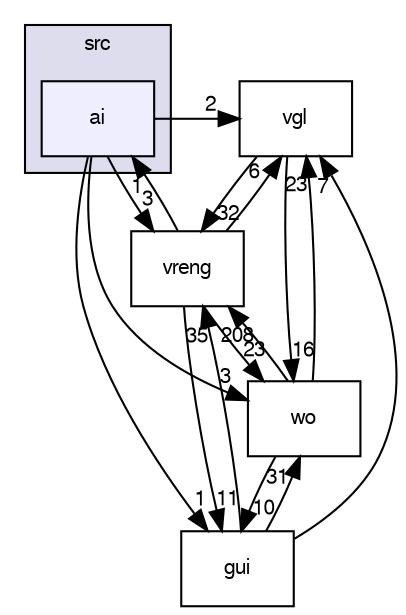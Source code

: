 digraph "src/ai" {
  bgcolor=transparent;
  compound=true
  node [ fontsize="10", fontname="FreeSans"];
  edge [ labelfontsize="10", labelfontname="FreeSans"];
  subgraph clusterdir_68267d1309a1af8e8297ef4c3efbcdba {
    graph [ bgcolor="#ddddee", pencolor="black", label="src" fontname="FreeSans", fontsize="10", URL="dir_68267d1309a1af8e8297ef4c3efbcdba.html"]
  dir_128a93aeeff33a8423f079f46929dbb3 [shape=box, label="ai", style="filled", fillcolor="#eeeeff", pencolor="black", URL="dir_128a93aeeff33a8423f079f46929dbb3.html"];
  }
  dir_981903f3ab163177d388991b4cc95d9c [shape=box label="vgl" URL="dir_981903f3ab163177d388991b4cc95d9c.html"];
  dir_99d0482cf009f9d97a0877749b817f19 [shape=box label="gui" URL="dir_99d0482cf009f9d97a0877749b817f19.html"];
  dir_1b06458bf0f41679338c4289b4a98da3 [shape=box label="vreng" URL="dir_1b06458bf0f41679338c4289b4a98da3.html"];
  dir_546d7bebc886ddb13a4b826ba4e34140 [shape=box label="wo" URL="dir_546d7bebc886ddb13a4b826ba4e34140.html"];
  dir_981903f3ab163177d388991b4cc95d9c->dir_1b06458bf0f41679338c4289b4a98da3 [headlabel="32", labeldistance=1.5 headhref="dir_000008_000010.html"];
  dir_981903f3ab163177d388991b4cc95d9c->dir_546d7bebc886ddb13a4b826ba4e34140 [headlabel="16", labeldistance=1.5 headhref="dir_000008_000011.html"];
  dir_99d0482cf009f9d97a0877749b817f19->dir_981903f3ab163177d388991b4cc95d9c [headlabel="7", labeldistance=1.5 headhref="dir_000003_000008.html"];
  dir_99d0482cf009f9d97a0877749b817f19->dir_1b06458bf0f41679338c4289b4a98da3 [headlabel="35", labeldistance=1.5 headhref="dir_000003_000010.html"];
  dir_99d0482cf009f9d97a0877749b817f19->dir_546d7bebc886ddb13a4b826ba4e34140 [headlabel="31", labeldistance=1.5 headhref="dir_000003_000011.html"];
  dir_1b06458bf0f41679338c4289b4a98da3->dir_981903f3ab163177d388991b4cc95d9c [headlabel="6", labeldistance=1.5 headhref="dir_000010_000008.html"];
  dir_1b06458bf0f41679338c4289b4a98da3->dir_99d0482cf009f9d97a0877749b817f19 [headlabel="11", labeldistance=1.5 headhref="dir_000010_000003.html"];
  dir_1b06458bf0f41679338c4289b4a98da3->dir_546d7bebc886ddb13a4b826ba4e34140 [headlabel="23", labeldistance=1.5 headhref="dir_000010_000011.html"];
  dir_1b06458bf0f41679338c4289b4a98da3->dir_128a93aeeff33a8423f079f46929dbb3 [headlabel="1", labeldistance=1.5 headhref="dir_000010_000001.html"];
  dir_546d7bebc886ddb13a4b826ba4e34140->dir_981903f3ab163177d388991b4cc95d9c [headlabel="23", labeldistance=1.5 headhref="dir_000011_000008.html"];
  dir_546d7bebc886ddb13a4b826ba4e34140->dir_99d0482cf009f9d97a0877749b817f19 [headlabel="10", labeldistance=1.5 headhref="dir_000011_000003.html"];
  dir_546d7bebc886ddb13a4b826ba4e34140->dir_1b06458bf0f41679338c4289b4a98da3 [headlabel="208", labeldistance=1.5 headhref="dir_000011_000010.html"];
  dir_128a93aeeff33a8423f079f46929dbb3->dir_981903f3ab163177d388991b4cc95d9c [headlabel="2", labeldistance=1.5 headhref="dir_000001_000008.html"];
  dir_128a93aeeff33a8423f079f46929dbb3->dir_99d0482cf009f9d97a0877749b817f19 [headlabel="1", labeldistance=1.5 headhref="dir_000001_000003.html"];
  dir_128a93aeeff33a8423f079f46929dbb3->dir_1b06458bf0f41679338c4289b4a98da3 [headlabel="3", labeldistance=1.5 headhref="dir_000001_000010.html"];
  dir_128a93aeeff33a8423f079f46929dbb3->dir_546d7bebc886ddb13a4b826ba4e34140 [headlabel="3", labeldistance=1.5 headhref="dir_000001_000011.html"];
}
